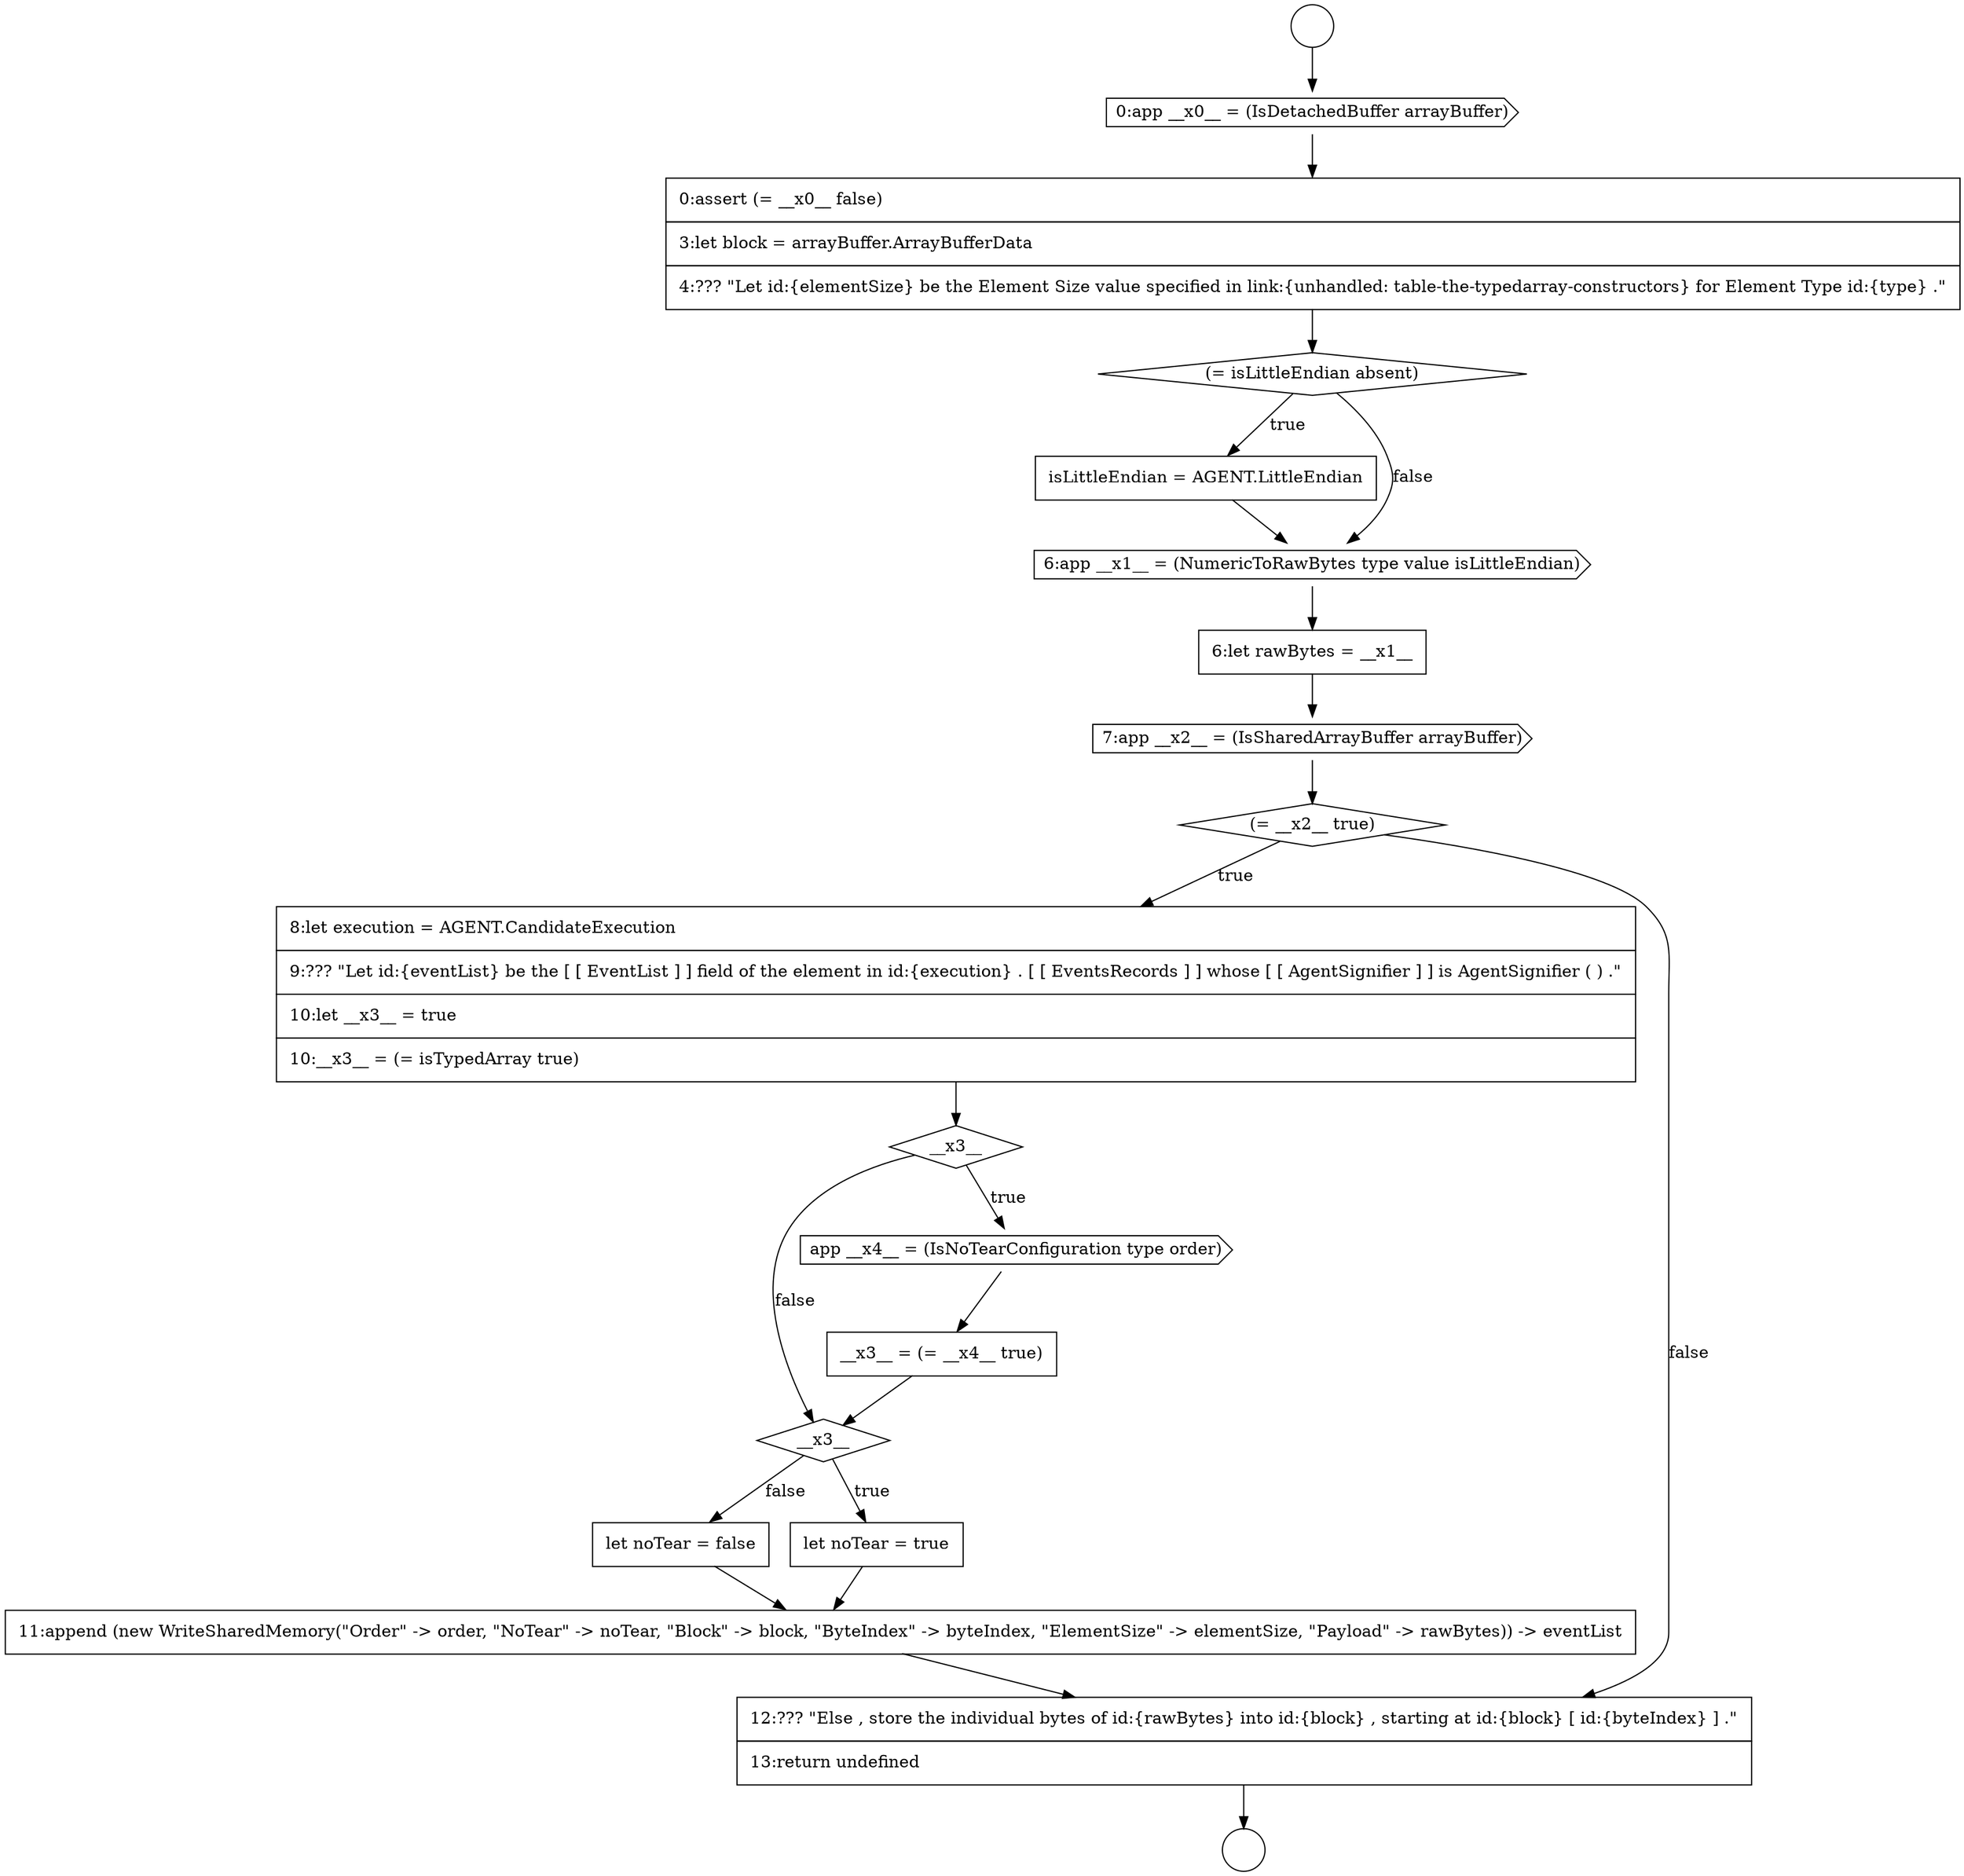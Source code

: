 digraph {
  node0 [shape=circle label=" " color="black" fillcolor="white" style=filled]
  node5 [shape=none, margin=0, label=<<font color="black">
    <table border="0" cellborder="1" cellspacing="0" cellpadding="10">
      <tr><td align="left">isLittleEndian = AGENT.LittleEndian</td></tr>
    </table>
  </font>> color="black" fillcolor="white" style=filled]
  node10 [shape=none, margin=0, label=<<font color="black">
    <table border="0" cellborder="1" cellspacing="0" cellpadding="10">
      <tr><td align="left">8:let execution = AGENT.CandidateExecution</td></tr>
      <tr><td align="left">9:??? &quot;Let id:{eventList} be the [ [ EventList ] ] field of the element in id:{execution} . [ [ EventsRecords ] ] whose [ [ AgentSignifier ] ] is AgentSignifier ( ) .&quot;</td></tr>
      <tr><td align="left">10:let __x3__ = true</td></tr>
      <tr><td align="left">10:__x3__ = (= isTypedArray true)</td></tr>
    </table>
  </font>> color="black" fillcolor="white" style=filled]
  node14 [shape=diamond, label=<<font color="black">__x3__</font>> color="black" fillcolor="white" style=filled]
  node1 [shape=circle label=" " color="black" fillcolor="white" style=filled]
  node6 [shape=cds, label=<<font color="black">6:app __x1__ = (NumericToRawBytes type value isLittleEndian)</font>> color="black" fillcolor="white" style=filled]
  node9 [shape=diamond, label=<<font color="black">(= __x2__ true)</font>> color="black" fillcolor="white" style=filled]
  node13 [shape=none, margin=0, label=<<font color="black">
    <table border="0" cellborder="1" cellspacing="0" cellpadding="10">
      <tr><td align="left">__x3__ = (= __x4__ true)</td></tr>
    </table>
  </font>> color="black" fillcolor="white" style=filled]
  node2 [shape=cds, label=<<font color="black">0:app __x0__ = (IsDetachedBuffer arrayBuffer)</font>> color="black" fillcolor="white" style=filled]
  node17 [shape=none, margin=0, label=<<font color="black">
    <table border="0" cellborder="1" cellspacing="0" cellpadding="10">
      <tr><td align="left">11:append (new WriteSharedMemory(&quot;Order&quot; -&gt; order, &quot;NoTear&quot; -&gt; noTear, &quot;Block&quot; -&gt; block, &quot;ByteIndex&quot; -&gt; byteIndex, &quot;ElementSize&quot; -&gt; elementSize, &quot;Payload&quot; -&gt; rawBytes)) -&gt; eventList</td></tr>
    </table>
  </font>> color="black" fillcolor="white" style=filled]
  node12 [shape=cds, label=<<font color="black">app __x4__ = (IsNoTearConfiguration type order)</font>> color="black" fillcolor="white" style=filled]
  node7 [shape=none, margin=0, label=<<font color="black">
    <table border="0" cellborder="1" cellspacing="0" cellpadding="10">
      <tr><td align="left">6:let rawBytes = __x1__</td></tr>
    </table>
  </font>> color="black" fillcolor="white" style=filled]
  node3 [shape=none, margin=0, label=<<font color="black">
    <table border="0" cellborder="1" cellspacing="0" cellpadding="10">
      <tr><td align="left">0:assert (= __x0__ false)</td></tr>
      <tr><td align="left">3:let block = arrayBuffer.ArrayBufferData</td></tr>
      <tr><td align="left">4:??? &quot;Let id:{elementSize} be the Element Size value specified in link:{unhandled: table-the-typedarray-constructors} for Element Type id:{type} .&quot;</td></tr>
    </table>
  </font>> color="black" fillcolor="white" style=filled]
  node18 [shape=none, margin=0, label=<<font color="black">
    <table border="0" cellborder="1" cellspacing="0" cellpadding="10">
      <tr><td align="left">12:??? &quot;Else , store the individual bytes of id:{rawBytes} into id:{block} , starting at id:{block} [ id:{byteIndex} ] .&quot;</td></tr>
      <tr><td align="left">13:return undefined</td></tr>
    </table>
  </font>> color="black" fillcolor="white" style=filled]
  node16 [shape=none, margin=0, label=<<font color="black">
    <table border="0" cellborder="1" cellspacing="0" cellpadding="10">
      <tr><td align="left">let noTear = false</td></tr>
    </table>
  </font>> color="black" fillcolor="white" style=filled]
  node11 [shape=diamond, label=<<font color="black">__x3__</font>> color="black" fillcolor="white" style=filled]
  node8 [shape=cds, label=<<font color="black">7:app __x2__ = (IsSharedArrayBuffer arrayBuffer)</font>> color="black" fillcolor="white" style=filled]
  node4 [shape=diamond, label=<<font color="black">(= isLittleEndian absent)</font>> color="black" fillcolor="white" style=filled]
  node15 [shape=none, margin=0, label=<<font color="black">
    <table border="0" cellborder="1" cellspacing="0" cellpadding="10">
      <tr><td align="left">let noTear = true</td></tr>
    </table>
  </font>> color="black" fillcolor="white" style=filled]
  node7 -> node8 [ color="black"]
  node2 -> node3 [ color="black"]
  node13 -> node14 [ color="black"]
  node6 -> node7 [ color="black"]
  node15 -> node17 [ color="black"]
  node10 -> node11 [ color="black"]
  node4 -> node5 [label=<<font color="black">true</font>> color="black"]
  node4 -> node6 [label=<<font color="black">false</font>> color="black"]
  node8 -> node9 [ color="black"]
  node16 -> node17 [ color="black"]
  node14 -> node15 [label=<<font color="black">true</font>> color="black"]
  node14 -> node16 [label=<<font color="black">false</font>> color="black"]
  node5 -> node6 [ color="black"]
  node3 -> node4 [ color="black"]
  node12 -> node13 [ color="black"]
  node11 -> node12 [label=<<font color="black">true</font>> color="black"]
  node11 -> node14 [label=<<font color="black">false</font>> color="black"]
  node9 -> node10 [label=<<font color="black">true</font>> color="black"]
  node9 -> node18 [label=<<font color="black">false</font>> color="black"]
  node0 -> node2 [ color="black"]
  node18 -> node1 [ color="black"]
  node17 -> node18 [ color="black"]
}
